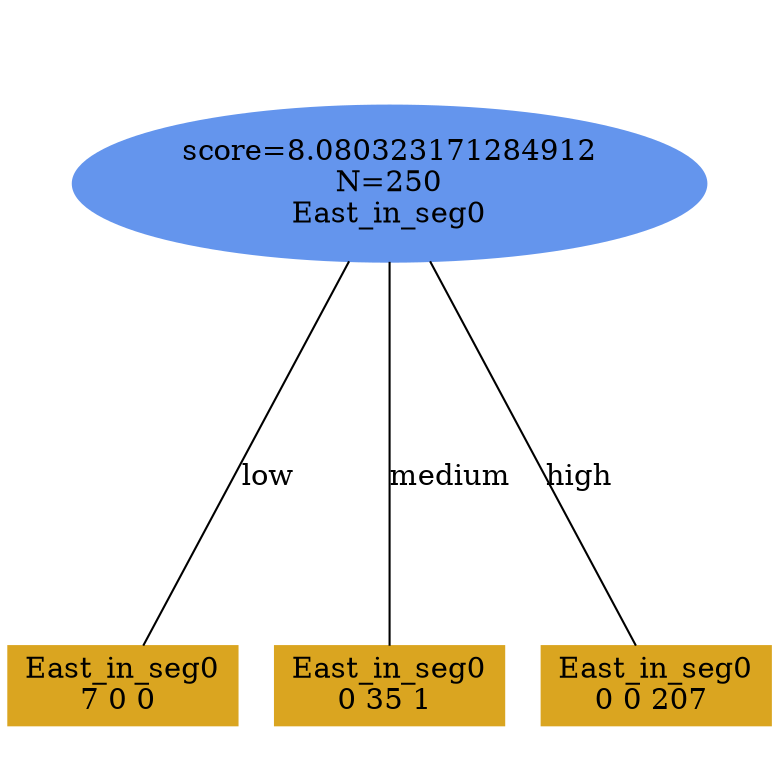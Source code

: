 digraph "DD" {
size = "7.5,10"
ratio=1.0;
center = true;
edge [dir = none];
{ rank = same; node [shape=ellipse, style=filled, color=cornflowerblue];"3027" [label="score=8.080323171284912\nN=250\nEast_in_seg0"];}
{ rank = same; node [shape=box, style=filled, color=goldenrod];"3028" [label="East_in_seg0\n7 0 0 "];}
{ rank = same; node [shape=box, style=filled, color=goldenrod];"3029" [label="East_in_seg0\n0 35 1 "];}
{ rank = same; node [shape=box, style=filled, color=goldenrod];"3030" [label="East_in_seg0\n0 0 207 "];}
"3027" -> "3028" [label = "low"];
"3027" -> "3029" [label = "medium"];
"3027" -> "3030" [label = "high"];

}